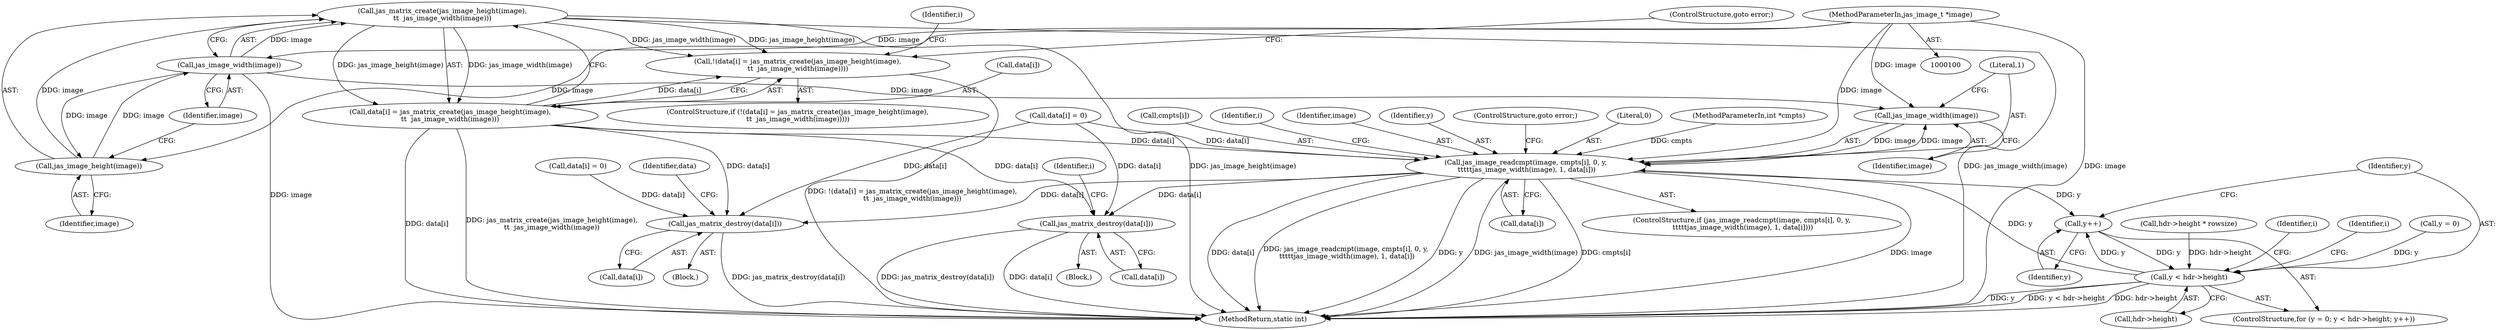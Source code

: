 digraph "0_jasper_411a4068f8c464e883358bf403a3e25158863823_1@API" {
"1000152" [label="(Call,jas_matrix_create(jas_image_height(image),\n\t\t  jas_image_width(image)))"];
"1000153" [label="(Call,jas_image_height(image))"];
"1000155" [label="(Call,jas_image_width(image))"];
"1000103" [label="(MethodParameterIn,jas_image_t *image)"];
"1000147" [label="(Call,!(data[i] = jas_matrix_create(jas_image_height(image),\n\t\t  jas_image_width(image))))"];
"1000148" [label="(Call,data[i] = jas_matrix_create(jas_image_height(image),\n\t\t  jas_image_width(image)))"];
"1000210" [label="(Call,jas_image_readcmpt(image, cmpts[i], 0, y,\n \t\t\t\t\tjas_image_width(image), 1, data[i]))"];
"1000196" [label="(Call,y++)"];
"1000191" [label="(Call,y < hdr->height)"];
"1000217" [label="(Call,jas_image_width(image))"];
"1000371" [label="(Call,jas_matrix_destroy(data[i]))"];
"1000398" [label="(Call,jas_matrix_destroy(data[i]))"];
"1000391" [label="(Identifier,i)"];
"1000220" [label="(Call,data[i])"];
"1000219" [label="(Literal,1)"];
"1000182" [label="(Call,hdr->height * rowsize)"];
"1000405" [label="(MethodReturn,static int)"];
"1000197" [label="(Identifier,y)"];
"1000371" [label="(Call,jas_matrix_destroy(data[i]))"];
"1000375" [label="(Call,data[i] = 0)"];
"1000144" [label="(Identifier,i)"];
"1000196" [label="(Call,y++)"];
"1000212" [label="(Call,cmpts[i])"];
"1000207" [label="(Identifier,i)"];
"1000363" [label="(Identifier,i)"];
"1000193" [label="(Call,hdr->height)"];
"1000191" [label="(Call,y < hdr->height)"];
"1000147" [label="(Call,!(data[i] = jas_matrix_create(jas_image_height(image),\n\t\t  jas_image_width(image))))"];
"1000156" [label="(Identifier,image)"];
"1000398" [label="(Call,jas_matrix_destroy(data[i]))"];
"1000152" [label="(Call,jas_matrix_create(jas_image_height(image),\n\t\t  jas_image_width(image)))"];
"1000131" [label="(Call,data[i] = 0)"];
"1000211" [label="(Identifier,image)"];
"1000187" [label="(ControlStructure,for (y = 0; y < hdr->height; y++))"];
"1000370" [label="(Block,)"];
"1000216" [label="(Identifier,y)"];
"1000377" [label="(Identifier,data)"];
"1000149" [label="(Call,data[i])"];
"1000224" [label="(ControlStructure,goto error;)"];
"1000217" [label="(Call,jas_image_width(image))"];
"1000192" [label="(Identifier,y)"];
"1000158" [label="(ControlStructure,goto error;)"];
"1000210" [label="(Call,jas_image_readcmpt(image, cmpts[i], 0, y,\n \t\t\t\t\tjas_image_width(image), 1, data[i]))"];
"1000218" [label="(Identifier,image)"];
"1000372" [label="(Call,data[i])"];
"1000201" [label="(Identifier,i)"];
"1000209" [label="(ControlStructure,if (jas_image_readcmpt(image, cmpts[i], 0, y,\n \t\t\t\t\tjas_image_width(image), 1, data[i])))"];
"1000397" [label="(Block,)"];
"1000155" [label="(Call,jas_image_width(image))"];
"1000148" [label="(Call,data[i] = jas_matrix_create(jas_image_height(image),\n\t\t  jas_image_width(image)))"];
"1000154" [label="(Identifier,image)"];
"1000103" [label="(MethodParameterIn,jas_image_t *image)"];
"1000146" [label="(ControlStructure,if (!(data[i] = jas_matrix_create(jas_image_height(image),\n\t\t  jas_image_width(image)))))"];
"1000399" [label="(Call,data[i])"];
"1000215" [label="(Literal,0)"];
"1000153" [label="(Call,jas_image_height(image))"];
"1000105" [label="(MethodParameterIn,int *cmpts)"];
"1000188" [label="(Call,y = 0)"];
"1000152" -> "1000148"  [label="AST: "];
"1000152" -> "1000155"  [label="CFG: "];
"1000153" -> "1000152"  [label="AST: "];
"1000155" -> "1000152"  [label="AST: "];
"1000148" -> "1000152"  [label="CFG: "];
"1000152" -> "1000405"  [label="DDG: jas_image_width(image)"];
"1000152" -> "1000405"  [label="DDG: jas_image_height(image)"];
"1000152" -> "1000147"  [label="DDG: jas_image_height(image)"];
"1000152" -> "1000147"  [label="DDG: jas_image_width(image)"];
"1000152" -> "1000148"  [label="DDG: jas_image_height(image)"];
"1000152" -> "1000148"  [label="DDG: jas_image_width(image)"];
"1000153" -> "1000152"  [label="DDG: image"];
"1000155" -> "1000152"  [label="DDG: image"];
"1000153" -> "1000154"  [label="CFG: "];
"1000154" -> "1000153"  [label="AST: "];
"1000156" -> "1000153"  [label="CFG: "];
"1000155" -> "1000153"  [label="DDG: image"];
"1000103" -> "1000153"  [label="DDG: image"];
"1000153" -> "1000155"  [label="DDG: image"];
"1000155" -> "1000156"  [label="CFG: "];
"1000156" -> "1000155"  [label="AST: "];
"1000155" -> "1000405"  [label="DDG: image"];
"1000103" -> "1000155"  [label="DDG: image"];
"1000155" -> "1000217"  [label="DDG: image"];
"1000103" -> "1000100"  [label="AST: "];
"1000103" -> "1000405"  [label="DDG: image"];
"1000103" -> "1000210"  [label="DDG: image"];
"1000103" -> "1000217"  [label="DDG: image"];
"1000147" -> "1000146"  [label="AST: "];
"1000147" -> "1000148"  [label="CFG: "];
"1000148" -> "1000147"  [label="AST: "];
"1000158" -> "1000147"  [label="CFG: "];
"1000144" -> "1000147"  [label="CFG: "];
"1000147" -> "1000405"  [label="DDG: !(data[i] = jas_matrix_create(jas_image_height(image),\n\t\t  jas_image_width(image)))"];
"1000148" -> "1000147"  [label="DDG: data[i]"];
"1000149" -> "1000148"  [label="AST: "];
"1000148" -> "1000405"  [label="DDG: jas_matrix_create(jas_image_height(image),\n\t\t  jas_image_width(image))"];
"1000148" -> "1000405"  [label="DDG: data[i]"];
"1000148" -> "1000210"  [label="DDG: data[i]"];
"1000148" -> "1000371"  [label="DDG: data[i]"];
"1000148" -> "1000398"  [label="DDG: data[i]"];
"1000210" -> "1000209"  [label="AST: "];
"1000210" -> "1000220"  [label="CFG: "];
"1000211" -> "1000210"  [label="AST: "];
"1000212" -> "1000210"  [label="AST: "];
"1000215" -> "1000210"  [label="AST: "];
"1000216" -> "1000210"  [label="AST: "];
"1000217" -> "1000210"  [label="AST: "];
"1000219" -> "1000210"  [label="AST: "];
"1000220" -> "1000210"  [label="AST: "];
"1000224" -> "1000210"  [label="CFG: "];
"1000207" -> "1000210"  [label="CFG: "];
"1000210" -> "1000405"  [label="DDG: jas_image_readcmpt(image, cmpts[i], 0, y,\n \t\t\t\t\tjas_image_width(image), 1, data[i])"];
"1000210" -> "1000405"  [label="DDG: y"];
"1000210" -> "1000405"  [label="DDG: jas_image_width(image)"];
"1000210" -> "1000405"  [label="DDG: cmpts[i]"];
"1000210" -> "1000405"  [label="DDG: image"];
"1000210" -> "1000405"  [label="DDG: data[i]"];
"1000210" -> "1000196"  [label="DDG: y"];
"1000217" -> "1000210"  [label="DDG: image"];
"1000105" -> "1000210"  [label="DDG: cmpts"];
"1000191" -> "1000210"  [label="DDG: y"];
"1000210" -> "1000217"  [label="DDG: image"];
"1000131" -> "1000210"  [label="DDG: data[i]"];
"1000210" -> "1000371"  [label="DDG: data[i]"];
"1000210" -> "1000398"  [label="DDG: data[i]"];
"1000196" -> "1000187"  [label="AST: "];
"1000196" -> "1000197"  [label="CFG: "];
"1000197" -> "1000196"  [label="AST: "];
"1000192" -> "1000196"  [label="CFG: "];
"1000196" -> "1000191"  [label="DDG: y"];
"1000191" -> "1000196"  [label="DDG: y"];
"1000191" -> "1000187"  [label="AST: "];
"1000191" -> "1000193"  [label="CFG: "];
"1000192" -> "1000191"  [label="AST: "];
"1000193" -> "1000191"  [label="AST: "];
"1000201" -> "1000191"  [label="CFG: "];
"1000363" -> "1000191"  [label="CFG: "];
"1000191" -> "1000405"  [label="DDG: y < hdr->height"];
"1000191" -> "1000405"  [label="DDG: hdr->height"];
"1000191" -> "1000405"  [label="DDG: y"];
"1000188" -> "1000191"  [label="DDG: y"];
"1000182" -> "1000191"  [label="DDG: hdr->height"];
"1000217" -> "1000218"  [label="CFG: "];
"1000218" -> "1000217"  [label="AST: "];
"1000219" -> "1000217"  [label="CFG: "];
"1000371" -> "1000370"  [label="AST: "];
"1000371" -> "1000372"  [label="CFG: "];
"1000372" -> "1000371"  [label="AST: "];
"1000377" -> "1000371"  [label="CFG: "];
"1000371" -> "1000405"  [label="DDG: jas_matrix_destroy(data[i])"];
"1000375" -> "1000371"  [label="DDG: data[i]"];
"1000131" -> "1000371"  [label="DDG: data[i]"];
"1000398" -> "1000397"  [label="AST: "];
"1000398" -> "1000399"  [label="CFG: "];
"1000399" -> "1000398"  [label="AST: "];
"1000391" -> "1000398"  [label="CFG: "];
"1000398" -> "1000405"  [label="DDG: jas_matrix_destroy(data[i])"];
"1000398" -> "1000405"  [label="DDG: data[i]"];
"1000131" -> "1000398"  [label="DDG: data[i]"];
}
